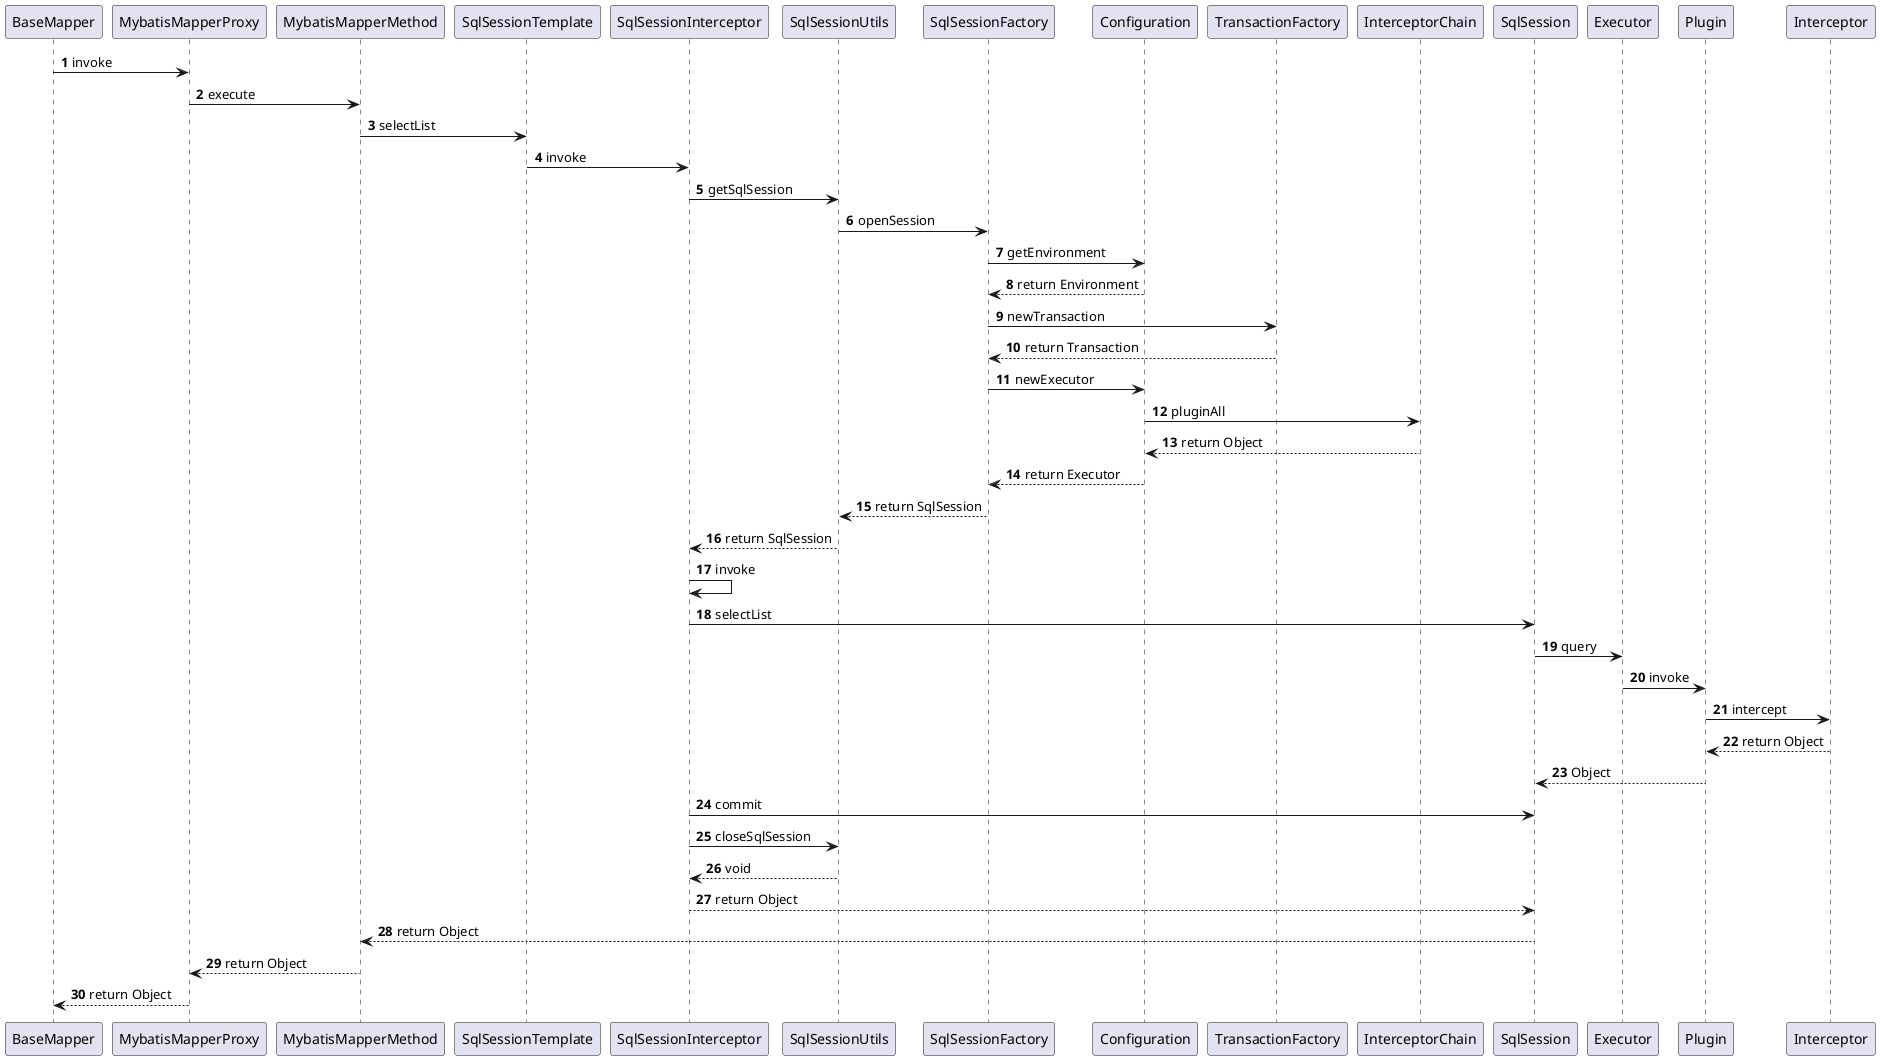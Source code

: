 @startuml
'https://plantuml.com/sequence-diagram

autonumber


BaseMapper -> MybatisMapperProxy: invoke
MybatisMapperProxy -> MybatisMapperMethod: execute
MybatisMapperMethod -> SqlSessionTemplate: selectList
SqlSessionTemplate -> SqlSessionInterceptor: invoke
SqlSessionInterceptor -> SqlSessionUtils: getSqlSession
SqlSessionUtils -> SqlSessionFactory: openSession
SqlSessionFactory -> Configuration: getEnvironment
Configuration --> SqlSessionFactory: return Environment
SqlSessionFactory -> TransactionFactory: newTransaction
TransactionFactory --> SqlSessionFactory: return Transaction
SqlSessionFactory -> Configuration: newExecutor
Configuration -> InterceptorChain: pluginAll
InterceptorChain --> Configuration: return Object
Configuration --> SqlSessionFactory: return Executor
SqlSessionFactory --> SqlSessionUtils: return SqlSession
SqlSessionUtils --> SqlSessionInterceptor: return SqlSession
SqlSessionInterceptor -> SqlSessionInterceptor: invoke
SqlSessionInterceptor -> SqlSession: selectList
SqlSession -> Executor: query
Executor -> Plugin: invoke
Plugin -> Interceptor: intercept
Interceptor --> Plugin: return Object
Plugin --> SqlSession: Object
SqlSessionInterceptor -> SqlSession: commit
SqlSessionInterceptor -> SqlSessionUtils: closeSqlSession
SqlSessionUtils --> SqlSessionInterceptor: void
SqlSessionInterceptor --> SqlSession: return Object
SqlSession --> MybatisMapperMethod: return Object
MybatisMapperMethod --> MybatisMapperProxy: return Object
MybatisMapperProxy --> BaseMapper: return Object




@enduml
